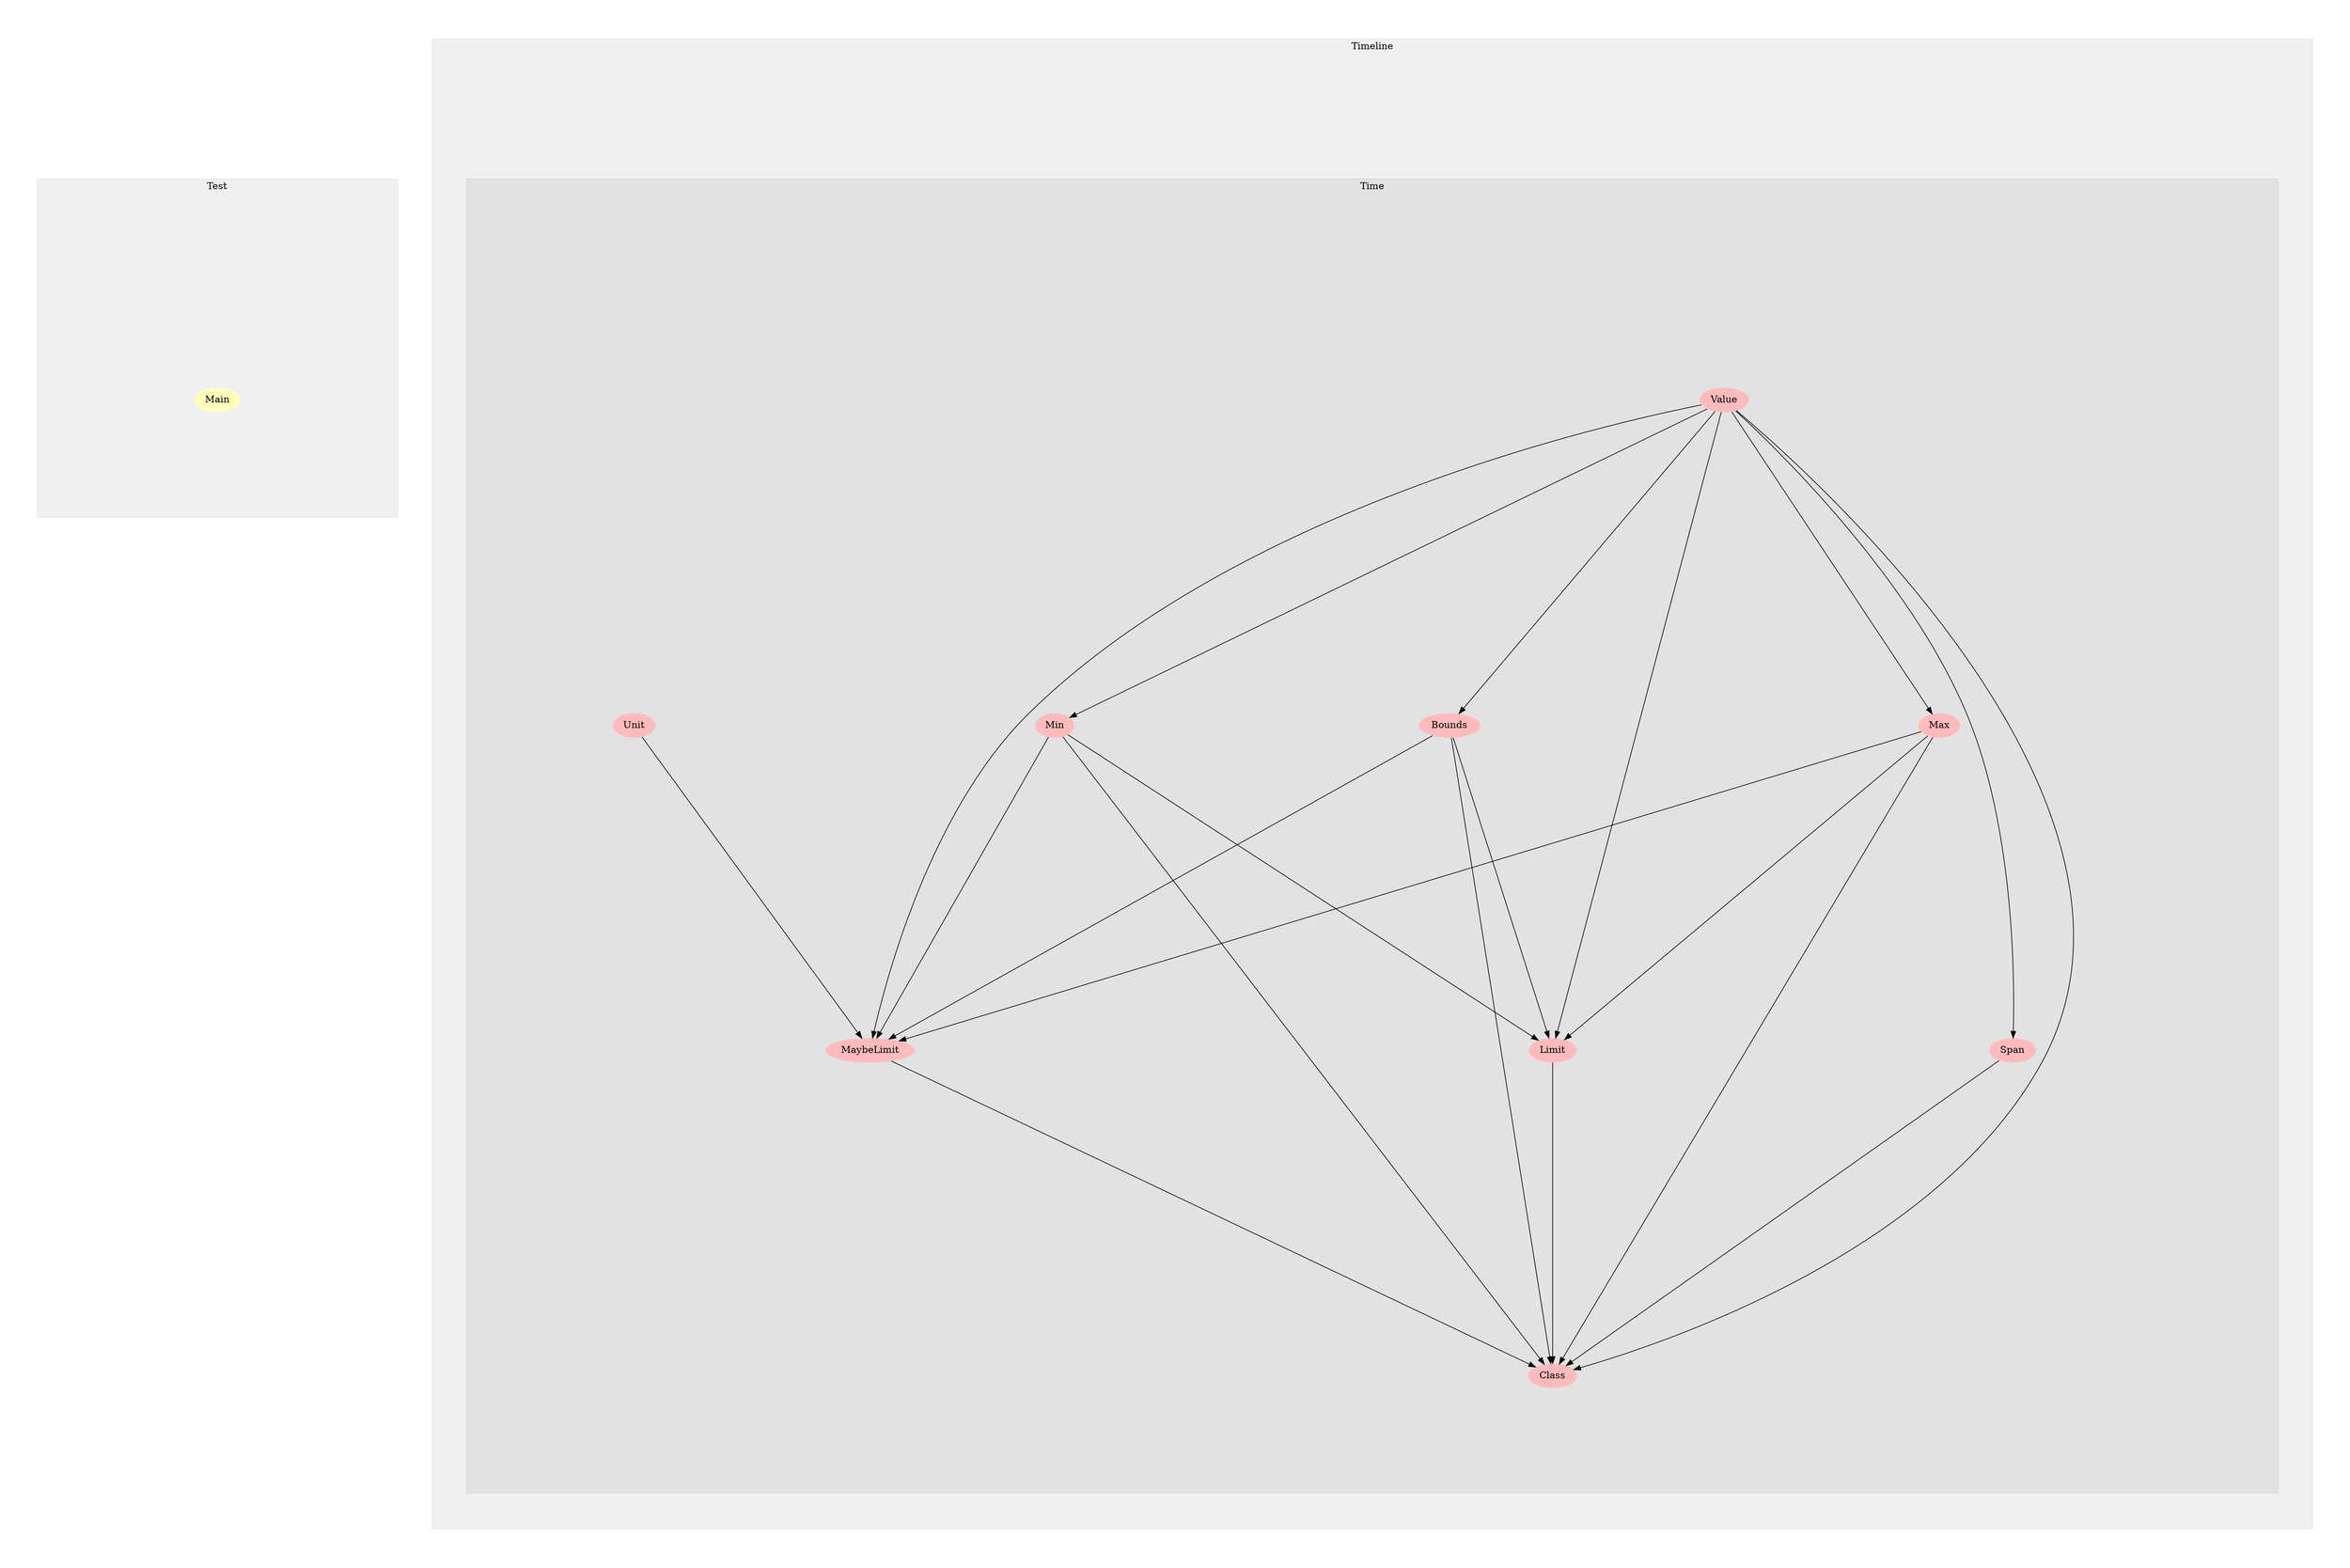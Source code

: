 digraph Modules {
size="48,32";
ratio="fill";
subgraph cluster_0 {
label="Test";
color="#0000000F";
style="filled";
u9[label="Main",style="filled",fillcolor="#ffffbb",penwidth="0"];

}
subgraph cluster_1 {
label="Timeline";
color="#0000000F";
style="filled";
subgraph cluster_2 {
label="Time";
color="#0000000F";
style="filled";
u0[label="Unit",style="filled",fillcolor="#ffbbbb",penwidth="0"];
u1[label="Span",style="filled",fillcolor="#ffbbbb",penwidth="0"];
u2[label="MaybeLimit",style="filled",fillcolor="#ffbbbb",penwidth="0"];
u3[label="Class",style="filled",fillcolor="#ffbbbb",penwidth="0"];
u4[label="Value",style="filled",fillcolor="#ffbbbb",penwidth="0"];
u5[label="Bounds",style="filled",fillcolor="#ffbbbb",penwidth="0"];
u6[label="Limit",style="filled",fillcolor="#ffbbbb",penwidth="0"];
u7[label="Max",style="filled",fillcolor="#ffbbbb",penwidth="0"];
u8[label="Min",style="filled",fillcolor="#ffbbbb",penwidth="0"];

}

}
u4 -> u1;
u0 -> u2;
u4 -> u2;
u5 -> u2;
u7 -> u2;
u8 -> u2;
u1 -> u3;
u2 -> u3;
u4 -> u3;
u5 -> u3;
u6 -> u3;
u7 -> u3;
u8 -> u3;
u4 -> u5;
u4 -> u6;
u5 -> u6;
u7 -> u6;
u8 -> u6;
u4 -> u7;
u4 -> u8;

}
